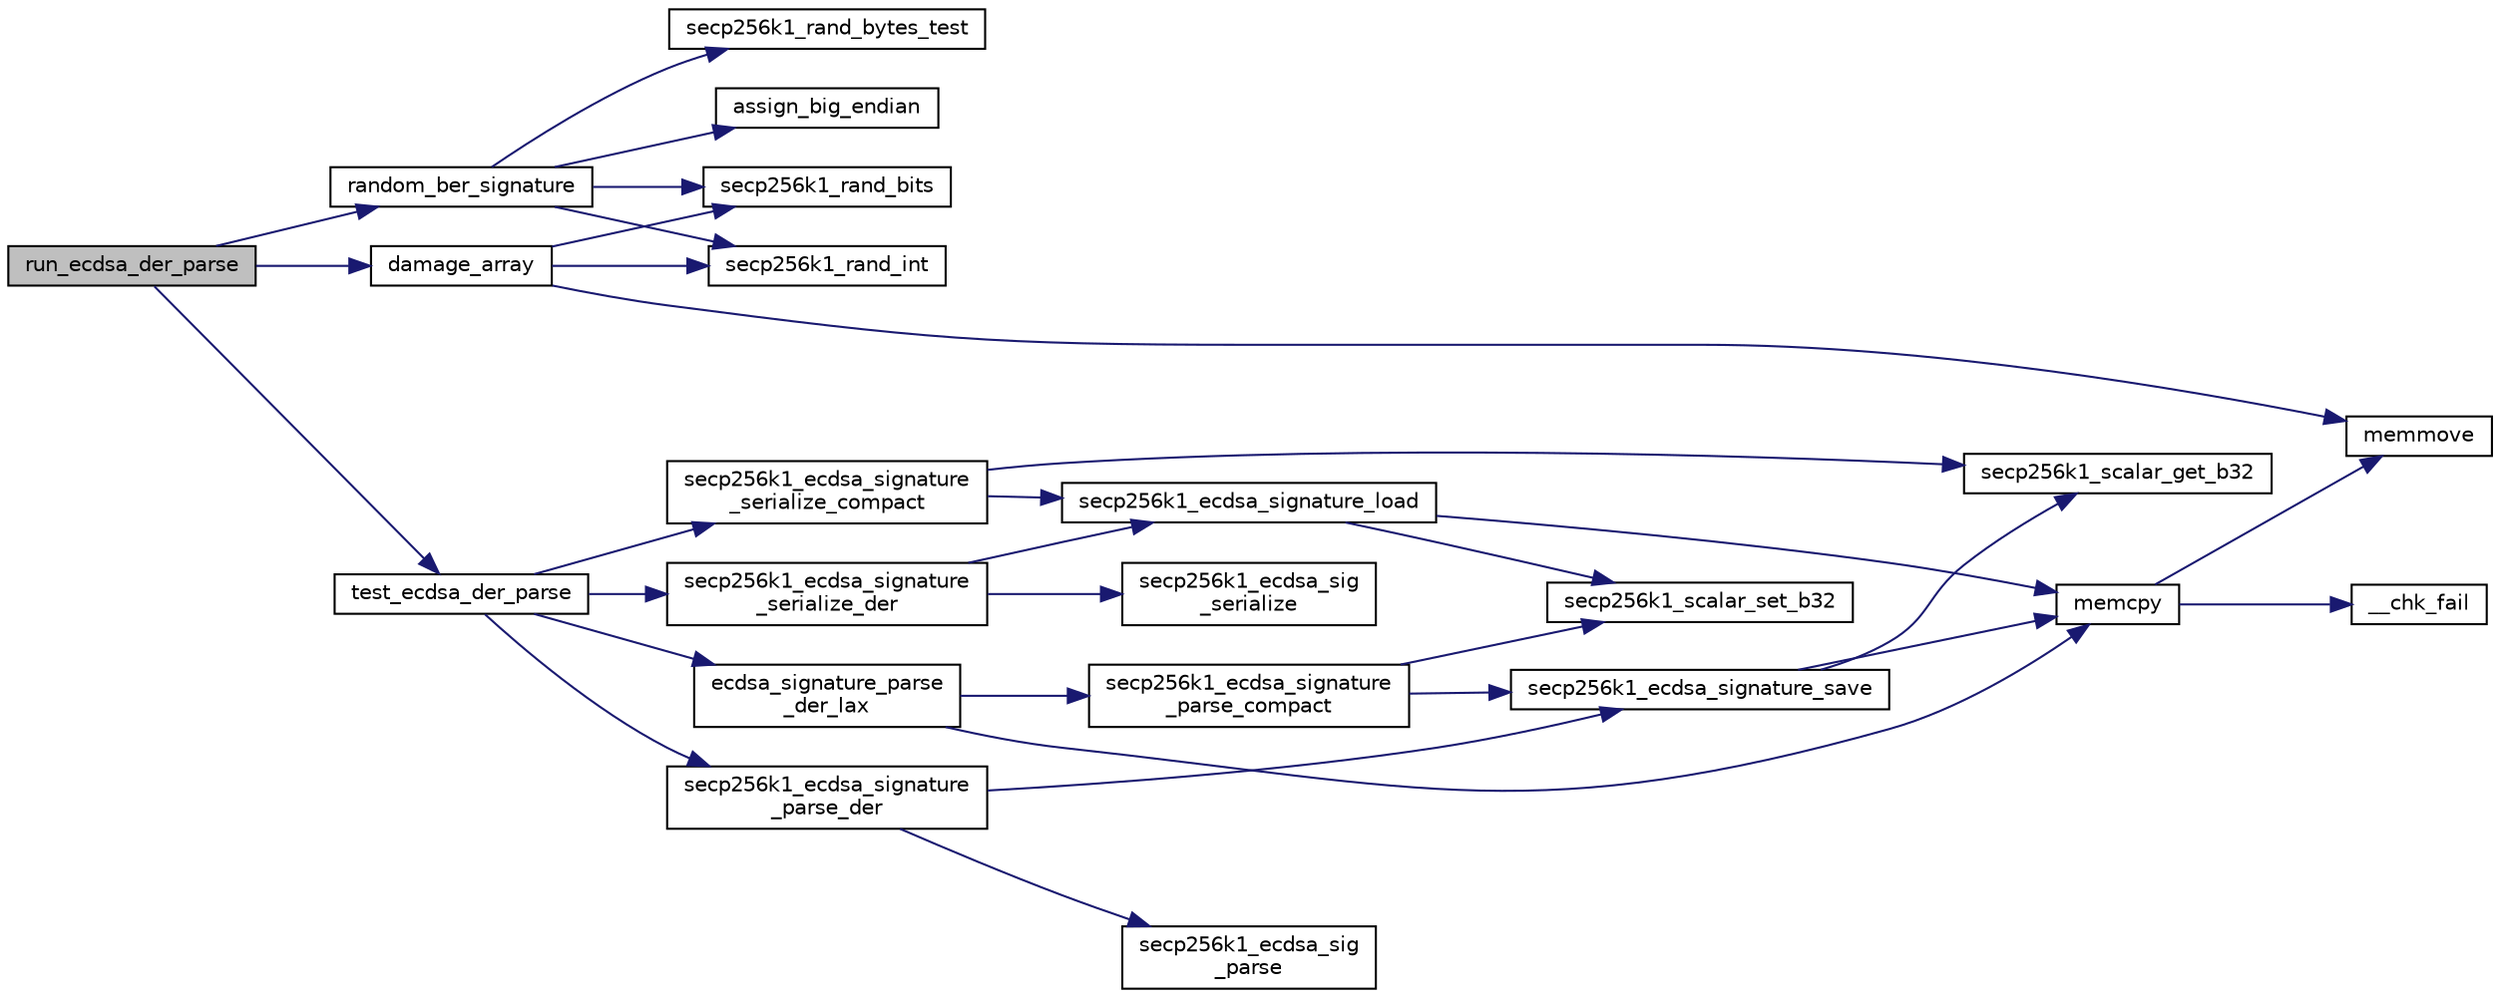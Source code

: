 digraph "run_ecdsa_der_parse"
{
  edge [fontname="Helvetica",fontsize="10",labelfontname="Helvetica",labelfontsize="10"];
  node [fontname="Helvetica",fontsize="10",shape=record];
  rankdir="LR";
  Node782 [label="run_ecdsa_der_parse",height=0.2,width=0.4,color="black", fillcolor="grey75", style="filled", fontcolor="black"];
  Node782 -> Node783 [color="midnightblue",fontsize="10",style="solid",fontname="Helvetica"];
  Node783 [label="random_ber_signature",height=0.2,width=0.4,color="black", fillcolor="white", style="filled",URL="$d5/d7f/tests_8c.html#a589ba162b5eadaf0ee1aebc22bb87705"];
  Node783 -> Node784 [color="midnightblue",fontsize="10",style="solid",fontname="Helvetica"];
  Node784 [label="secp256k1_rand_bits",height=0.2,width=0.4,color="black", fillcolor="white", style="filled",URL="$dd/d0b/testrand_8h.html#a70a3e97a30b94a77f4a59807ba01e6ba",tooltip="Generate a pseudorandom number in the range [0..2**bits-1]. "];
  Node783 -> Node785 [color="midnightblue",fontsize="10",style="solid",fontname="Helvetica"];
  Node785 [label="secp256k1_rand_int",height=0.2,width=0.4,color="black", fillcolor="white", style="filled",URL="$dd/d0b/testrand_8h.html#a2e2064cdf87588f68f4ba3131f5d9353",tooltip="Generate a pseudorandom number in the range [0..range-1]. "];
  Node783 -> Node786 [color="midnightblue",fontsize="10",style="solid",fontname="Helvetica"];
  Node786 [label="assign_big_endian",height=0.2,width=0.4,color="black", fillcolor="white", style="filled",URL="$d5/d7f/tests_8c.html#a6271c140364653b98ad0c037c204b2a3"];
  Node783 -> Node787 [color="midnightblue",fontsize="10",style="solid",fontname="Helvetica"];
  Node787 [label="secp256k1_rand_bytes_test",height=0.2,width=0.4,color="black", fillcolor="white", style="filled",URL="$dd/d0b/testrand_8h.html#adf2bb4432b8c3b238d83297c067b41aa",tooltip="Generate pseudorandom bytes with long sequences of zero and one bits. "];
  Node782 -> Node788 [color="midnightblue",fontsize="10",style="solid",fontname="Helvetica"];
  Node788 [label="damage_array",height=0.2,width=0.4,color="black", fillcolor="white", style="filled",URL="$d5/d7f/tests_8c.html#afaaf1ae17d14e976bb0d6d7c9393269f"];
  Node788 -> Node784 [color="midnightblue",fontsize="10",style="solid",fontname="Helvetica"];
  Node788 -> Node785 [color="midnightblue",fontsize="10",style="solid",fontname="Helvetica"];
  Node788 -> Node789 [color="midnightblue",fontsize="10",style="solid",fontname="Helvetica"];
  Node789 [label="memmove",height=0.2,width=0.4,color="black", fillcolor="white", style="filled",URL="$d5/d9f/glibc__compat_8cpp.html#a9778d49e9029dd75bc53ecbbf9f5e9a1"];
  Node782 -> Node790 [color="midnightblue",fontsize="10",style="solid",fontname="Helvetica"];
  Node790 [label="test_ecdsa_der_parse",height=0.2,width=0.4,color="black", fillcolor="white", style="filled",URL="$d5/d7f/tests_8c.html#a1cb741ffd2cea46124f7abc2c506717a"];
  Node790 -> Node791 [color="midnightblue",fontsize="10",style="solid",fontname="Helvetica"];
  Node791 [label="secp256k1_ecdsa_signature\l_parse_der",height=0.2,width=0.4,color="black", fillcolor="white", style="filled",URL="$d7/dd3/secp256k1_8h.html#a57d390dd5baa54855b0cb20628034b90",tooltip="Parse a DER ECDSA signature. "];
  Node791 -> Node792 [color="midnightblue",fontsize="10",style="solid",fontname="Helvetica"];
  Node792 [label="secp256k1_ecdsa_sig\l_parse",height=0.2,width=0.4,color="black", fillcolor="white", style="filled",URL="$d5/d5d/ecdsa_8h.html#aae25c4b1cdf2ccaddc49b42d43cc82a1"];
  Node791 -> Node793 [color="midnightblue",fontsize="10",style="solid",fontname="Helvetica"];
  Node793 [label="secp256k1_ecdsa_signature_save",height=0.2,width=0.4,color="black", fillcolor="white", style="filled",URL="$d1/d8c/secp256k1_8c.html#a94e522f94c4819bebf8e854952eb6a8f"];
  Node793 -> Node794 [color="midnightblue",fontsize="10",style="solid",fontname="Helvetica"];
  Node794 [label="memcpy",height=0.2,width=0.4,color="black", fillcolor="white", style="filled",URL="$d5/d9f/glibc__compat_8cpp.html#a0f46826ab0466591e136db24394923cf"];
  Node794 -> Node789 [color="midnightblue",fontsize="10",style="solid",fontname="Helvetica"];
  Node794 -> Node795 [color="midnightblue",fontsize="10",style="solid",fontname="Helvetica"];
  Node795 [label="__chk_fail",height=0.2,width=0.4,color="black", fillcolor="white", style="filled",URL="$d5/d9f/glibc__compat_8cpp.html#a424ac71631da5ada2976630ff67051d1"];
  Node793 -> Node796 [color="midnightblue",fontsize="10",style="solid",fontname="Helvetica"];
  Node796 [label="secp256k1_scalar_get_b32",height=0.2,width=0.4,color="black", fillcolor="white", style="filled",URL="$db/d94/scalar_8h.html#a4fa08f8af5a23f505b44c9ef1bec1831",tooltip="Convert a scalar to a byte array. "];
  Node790 -> Node797 [color="midnightblue",fontsize="10",style="solid",fontname="Helvetica"];
  Node797 [label="secp256k1_ecdsa_signature\l_serialize_compact",height=0.2,width=0.4,color="black", fillcolor="white", style="filled",URL="$d7/dd3/secp256k1_8h.html#af8571ca8dcfb7f892519b337504dc700",tooltip="Serialize an ECDSA signature in compact (64 byte) format. "];
  Node797 -> Node798 [color="midnightblue",fontsize="10",style="solid",fontname="Helvetica"];
  Node798 [label="secp256k1_ecdsa_signature_load",height=0.2,width=0.4,color="black", fillcolor="white", style="filled",URL="$d1/d8c/secp256k1_8c.html#af2027241c9dfc85fa5b6a3bb5fe41d18"];
  Node798 -> Node794 [color="midnightblue",fontsize="10",style="solid",fontname="Helvetica"];
  Node798 -> Node799 [color="midnightblue",fontsize="10",style="solid",fontname="Helvetica"];
  Node799 [label="secp256k1_scalar_set_b32",height=0.2,width=0.4,color="black", fillcolor="white", style="filled",URL="$db/d94/scalar_8h.html#a25cc2d45ae1d1765d07c3313cdf46fa0",tooltip="Set a scalar from a big endian byte array. "];
  Node797 -> Node796 [color="midnightblue",fontsize="10",style="solid",fontname="Helvetica"];
  Node790 -> Node800 [color="midnightblue",fontsize="10",style="solid",fontname="Helvetica"];
  Node800 [label="secp256k1_ecdsa_signature\l_serialize_der",height=0.2,width=0.4,color="black", fillcolor="white", style="filled",URL="$d7/dd3/secp256k1_8h.html#ac07809ca872ec967ab4d3b1a95eafe0b",tooltip="Serialize an ECDSA signature in DER format. "];
  Node800 -> Node798 [color="midnightblue",fontsize="10",style="solid",fontname="Helvetica"];
  Node800 -> Node801 [color="midnightblue",fontsize="10",style="solid",fontname="Helvetica"];
  Node801 [label="secp256k1_ecdsa_sig\l_serialize",height=0.2,width=0.4,color="black", fillcolor="white", style="filled",URL="$d5/d5d/ecdsa_8h.html#a313b6733f5b079162fa15332d4b2ef36"];
  Node790 -> Node802 [color="midnightblue",fontsize="10",style="solid",fontname="Helvetica"];
  Node802 [label="ecdsa_signature_parse\l_der_lax",height=0.2,width=0.4,color="black", fillcolor="white", style="filled",URL="$da/d8e/pubkey_8cpp.html#acd68762de13ffb2c909fcf12acfea0fd",tooltip="This function is taken from the libsecp256k1 distribution and implements DER parsing for ECDSA signat..."];
  Node802 -> Node803 [color="midnightblue",fontsize="10",style="solid",fontname="Helvetica"];
  Node803 [label="secp256k1_ecdsa_signature\l_parse_compact",height=0.2,width=0.4,color="black", fillcolor="white", style="filled",URL="$d7/dd3/secp256k1_8h.html#a2aff2802eca3d15ec54298e879579897",tooltip="Parse an ECDSA signature in compact (64 bytes) format. "];
  Node803 -> Node799 [color="midnightblue",fontsize="10",style="solid",fontname="Helvetica"];
  Node803 -> Node793 [color="midnightblue",fontsize="10",style="solid",fontname="Helvetica"];
  Node802 -> Node794 [color="midnightblue",fontsize="10",style="solid",fontname="Helvetica"];
}
